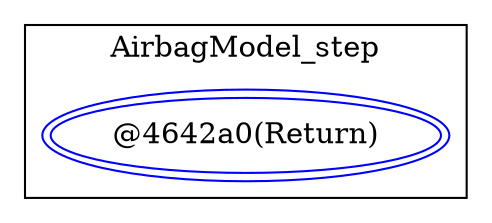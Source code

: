 digraph d {
size="8.5,7";

subgraph cluster_AirbagModel_step {
	graph [label = "AirbagModel_step"];
	node_4642a0 [peripheries=2]
	node_4642a0 [label = "@4642a0(Return)", color=blue];
}

}
